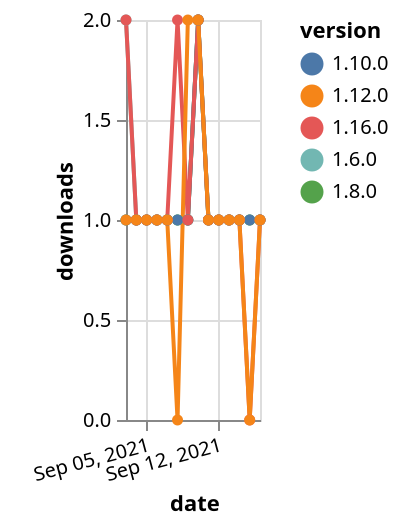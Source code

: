 {"$schema": "https://vega.github.io/schema/vega-lite/v5.json", "description": "A simple bar chart with embedded data.", "data": {"values": [{"date": "2021-09-03", "total": 272, "delta": 2, "version": "1.6.0"}, {"date": "2021-09-04", "total": 273, "delta": 1, "version": "1.6.0"}, {"date": "2021-09-05", "total": 274, "delta": 1, "version": "1.6.0"}, {"date": "2021-09-06", "total": 275, "delta": 1, "version": "1.6.0"}, {"date": "2021-09-07", "total": 276, "delta": 1, "version": "1.6.0"}, {"date": "2021-09-08", "total": 277, "delta": 1, "version": "1.6.0"}, {"date": "2021-09-09", "total": 278, "delta": 1, "version": "1.6.0"}, {"date": "2021-09-10", "total": 280, "delta": 2, "version": "1.6.0"}, {"date": "2021-09-11", "total": 281, "delta": 1, "version": "1.6.0"}, {"date": "2021-09-12", "total": 282, "delta": 1, "version": "1.6.0"}, {"date": "2021-09-13", "total": 283, "delta": 1, "version": "1.6.0"}, {"date": "2021-09-14", "total": 284, "delta": 1, "version": "1.6.0"}, {"date": "2021-09-15", "total": 285, "delta": 1, "version": "1.6.0"}, {"date": "2021-09-16", "total": 286, "delta": 1, "version": "1.6.0"}, {"date": "2021-09-03", "total": 213, "delta": 1, "version": "1.8.0"}, {"date": "2021-09-04", "total": 214, "delta": 1, "version": "1.8.0"}, {"date": "2021-09-05", "total": 215, "delta": 1, "version": "1.8.0"}, {"date": "2021-09-06", "total": 216, "delta": 1, "version": "1.8.0"}, {"date": "2021-09-07", "total": 217, "delta": 1, "version": "1.8.0"}, {"date": "2021-09-08", "total": 218, "delta": 1, "version": "1.8.0"}, {"date": "2021-09-09", "total": 219, "delta": 1, "version": "1.8.0"}, {"date": "2021-09-10", "total": 221, "delta": 2, "version": "1.8.0"}, {"date": "2021-09-11", "total": 222, "delta": 1, "version": "1.8.0"}, {"date": "2021-09-12", "total": 223, "delta": 1, "version": "1.8.0"}, {"date": "2021-09-13", "total": 224, "delta": 1, "version": "1.8.0"}, {"date": "2021-09-14", "total": 225, "delta": 1, "version": "1.8.0"}, {"date": "2021-09-15", "total": 226, "delta": 1, "version": "1.8.0"}, {"date": "2021-09-16", "total": 227, "delta": 1, "version": "1.8.0"}, {"date": "2021-09-03", "total": 216, "delta": 1, "version": "1.10.0"}, {"date": "2021-09-04", "total": 217, "delta": 1, "version": "1.10.0"}, {"date": "2021-09-05", "total": 218, "delta": 1, "version": "1.10.0"}, {"date": "2021-09-06", "total": 219, "delta": 1, "version": "1.10.0"}, {"date": "2021-09-07", "total": 220, "delta": 1, "version": "1.10.0"}, {"date": "2021-09-08", "total": 221, "delta": 1, "version": "1.10.0"}, {"date": "2021-09-09", "total": 222, "delta": 1, "version": "1.10.0"}, {"date": "2021-09-10", "total": 224, "delta": 2, "version": "1.10.0"}, {"date": "2021-09-11", "total": 225, "delta": 1, "version": "1.10.0"}, {"date": "2021-09-12", "total": 226, "delta": 1, "version": "1.10.0"}, {"date": "2021-09-13", "total": 227, "delta": 1, "version": "1.10.0"}, {"date": "2021-09-14", "total": 228, "delta": 1, "version": "1.10.0"}, {"date": "2021-09-15", "total": 229, "delta": 1, "version": "1.10.0"}, {"date": "2021-09-16", "total": 230, "delta": 1, "version": "1.10.0"}, {"date": "2021-09-03", "total": 124, "delta": 2, "version": "1.16.0"}, {"date": "2021-09-04", "total": 125, "delta": 1, "version": "1.16.0"}, {"date": "2021-09-05", "total": 126, "delta": 1, "version": "1.16.0"}, {"date": "2021-09-06", "total": 127, "delta": 1, "version": "1.16.0"}, {"date": "2021-09-07", "total": 128, "delta": 1, "version": "1.16.0"}, {"date": "2021-09-08", "total": 130, "delta": 2, "version": "1.16.0"}, {"date": "2021-09-09", "total": 131, "delta": 1, "version": "1.16.0"}, {"date": "2021-09-10", "total": 133, "delta": 2, "version": "1.16.0"}, {"date": "2021-09-11", "total": 134, "delta": 1, "version": "1.16.0"}, {"date": "2021-09-12", "total": 135, "delta": 1, "version": "1.16.0"}, {"date": "2021-09-13", "total": 136, "delta": 1, "version": "1.16.0"}, {"date": "2021-09-14", "total": 137, "delta": 1, "version": "1.16.0"}, {"date": "2021-09-15", "total": 137, "delta": 0, "version": "1.16.0"}, {"date": "2021-09-16", "total": 138, "delta": 1, "version": "1.16.0"}, {"date": "2021-09-03", "total": 180, "delta": 1, "version": "1.12.0"}, {"date": "2021-09-04", "total": 181, "delta": 1, "version": "1.12.0"}, {"date": "2021-09-05", "total": 182, "delta": 1, "version": "1.12.0"}, {"date": "2021-09-06", "total": 183, "delta": 1, "version": "1.12.0"}, {"date": "2021-09-07", "total": 184, "delta": 1, "version": "1.12.0"}, {"date": "2021-09-08", "total": 184, "delta": 0, "version": "1.12.0"}, {"date": "2021-09-09", "total": 186, "delta": 2, "version": "1.12.0"}, {"date": "2021-09-10", "total": 188, "delta": 2, "version": "1.12.0"}, {"date": "2021-09-11", "total": 189, "delta": 1, "version": "1.12.0"}, {"date": "2021-09-12", "total": 190, "delta": 1, "version": "1.12.0"}, {"date": "2021-09-13", "total": 191, "delta": 1, "version": "1.12.0"}, {"date": "2021-09-14", "total": 192, "delta": 1, "version": "1.12.0"}, {"date": "2021-09-15", "total": 192, "delta": 0, "version": "1.12.0"}, {"date": "2021-09-16", "total": 193, "delta": 1, "version": "1.12.0"}]}, "width": "container", "mark": {"type": "line", "point": {"filled": true}}, "encoding": {"x": {"field": "date", "type": "temporal", "timeUnit": "yearmonthdate", "title": "date", "axis": {"labelAngle": -15}}, "y": {"field": "delta", "type": "quantitative", "title": "downloads"}, "color": {"field": "version", "type": "nominal"}, "tooltip": {"field": "delta"}}}